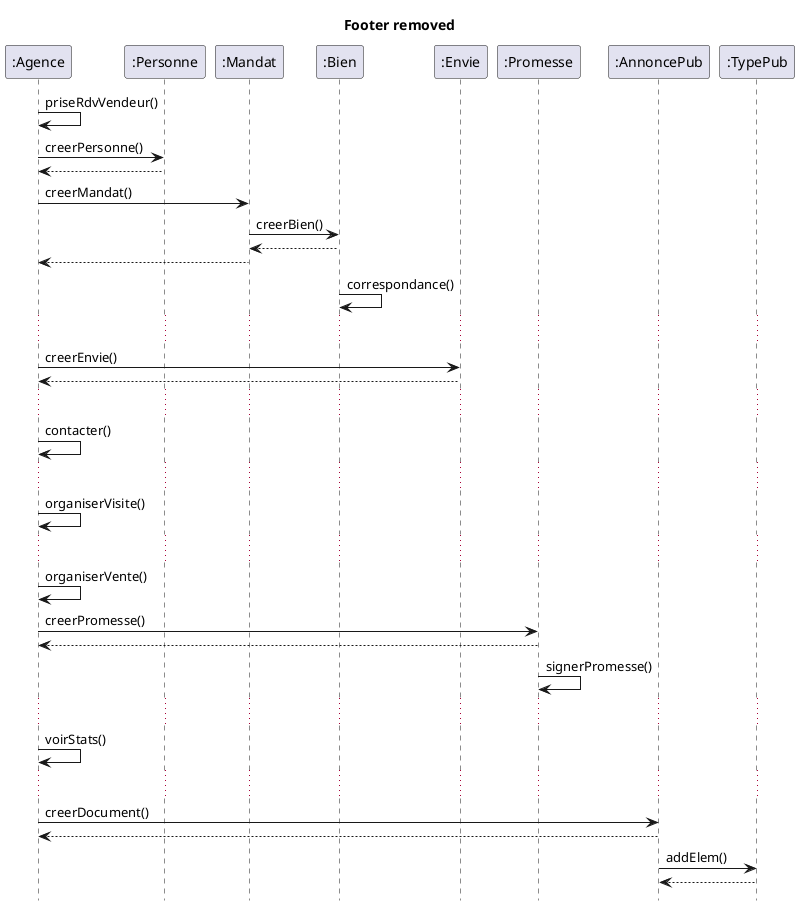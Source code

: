 
@startuml

hide footbox
title Footer removed

participant ":Agence" As A
participant ":Personne" As Per
participant ":Mandat" As M
participant ":Bien" As B
participant ":Envie" As E
participant ":Promesse" As Pro
participant ":AnnoncePub" As AP
participant ":TypePub" As TP

A -> A : priseRdvVendeur()
A -> Per : creerPersonne()
Per --> A :
A -> M : creerMandat()
M -> B : creerBien()
B --> M :
M --> A :
B -> B : correspondance()

...

A -> E : creerEnvie()
E --> A :

...

A -> A : contacter()

...

A -> A : organiserVisite()

...

A -> A : organiserVente()
A -> Pro : creerPromesse()
Pro --> A :
Pro -> Pro : signerPromesse()

...

A -> A : voirStats()

...

A -> AP : creerDocument()
AP --> A :
AP -> TP : addElem()
TP --> AP :

@enduml
